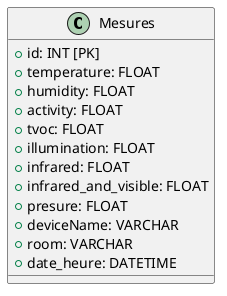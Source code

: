 @startuml
class Mesures {
  + id: INT [PK]
  + temperature: FLOAT
  + humidity: FLOAT
  + activity: FLOAT
  + tvoc: FLOAT
  + illumination: FLOAT
  + infrared: FLOAT
  + infrared_and_visible: FLOAT
  + presure: FLOAT
  + deviceName: VARCHAR
  + room: VARCHAR
  + date_heure: DATETIME
}
@enduml